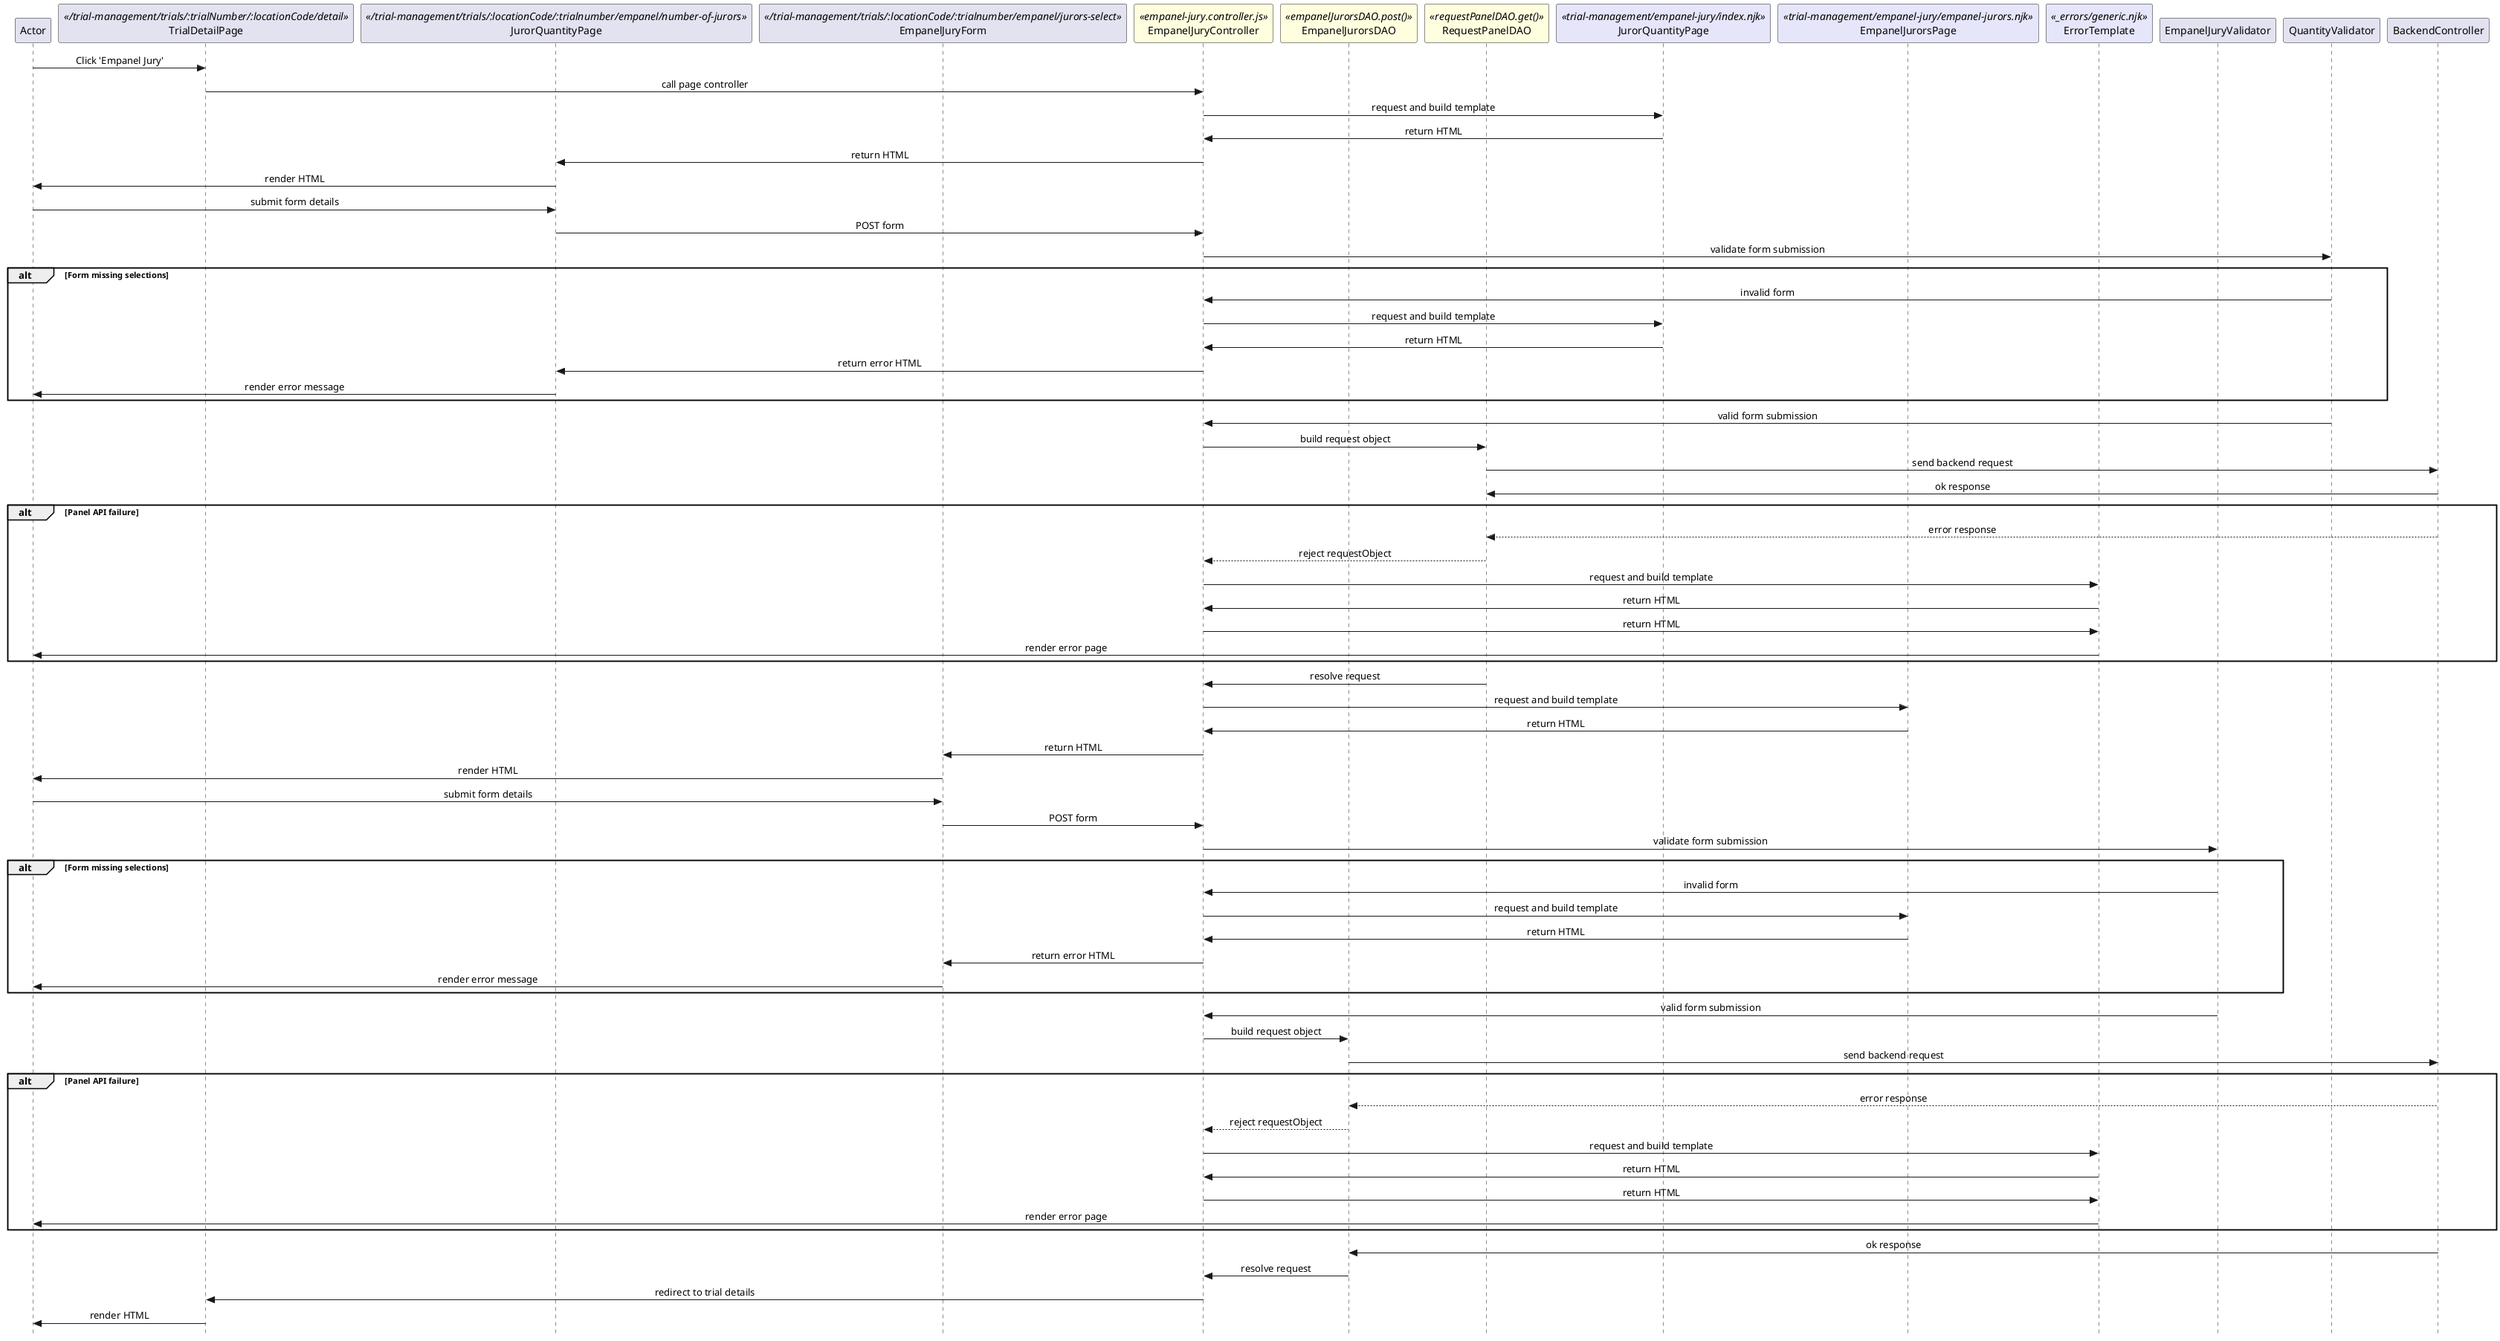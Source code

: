@startuml empanel-jury

skinparam Style strictuml 
skinparam SequenceMessageAlignment center

participant Actor

''' LOCAL ROUTING
participant TrialDetailPage as Trial <</trial-management/trials/:trialNumber/:locationCode/detail>>
participant JurorQuantityPage as Quantity <</trial-management/trials/:locationCode/:trialnumber/empanel/number-of-jurors>>
participant EmpanelJuryForm as Form <</trial-management/trials/:locationCode/:trialnumber/empanel/jurors-select>>

''' CONTROLLER AND REQUEST OBJECTS
participant EmpanelJuryController as Controller <<empanel-jury.controller.js>> #LightYellow
participant EmpanelJurorsDAO as DAO <<empanelJurorsDAO.post()>> #LightYellow
participant RequestPanelDAO as PanelDAO <<requestPanelDAO.get()>> #LightYellow

''' TEMPLATES
participant JurorQuantityPage as QuantityTemplate <<trial-management/empanel-jury/index.njk>> #lavender
participant EmpanelJurorsPage as EmpanelTemplate <<trial-management/empanel-jury/empanel-jurors.njk>> #lavender
participant ErrorTemplate as Error <<_errors/generic.njk>> #lavender

''' FILTERS AND VALIDATORS
participant EmpanelJuryValidator as Validator
participant QuantityValidator

''' BACKEND CONTROLLER
participant BackendController


Actor -> Trial : Click 'Empanel Jury'

Trial -> Controller : call page controller
Controller -> QuantityTemplate : request and build template
Controller <- QuantityTemplate : return HTML
Quantity <- Controller : return HTML
Actor <- Quantity : render HTML

Actor -> Quantity : submit form details
Quantity -> Controller : POST form
Controller -> QuantityValidator : validate form submission

alt Form missing selections
  Controller <- QuantityValidator : invalid form
  Controller -> QuantityTemplate : request and build template
  Controller <- QuantityTemplate : return HTML
  Quantity <- Controller : return error HTML
  Actor <- Quantity : render error message
end

Controller <- QuantityValidator : valid form submission

Controller -> PanelDAO : build request object
PanelDAO -> BackendController : send backend request
PanelDAO <- BackendController : ok response

alt Panel API failure
  PanelDAO <-- BackendController : error response
  Controller <-- PanelDAO : reject requestObject
  Controller -> Error : request and build template
  Controller <- Error : return HTML
  Error <- Controller : return HTML
  Actor <- Error : render error page
end

Controller <- PanelDAO : resolve request

Controller -> EmpanelTemplate : request and build template
Controller <- EmpanelTemplate : return HTML
Form <- Controller : return HTML
Actor <- Form : render HTML

Actor -> Form : submit form details
Form -> Controller : POST form
Controller -> Validator : validate form submission

alt Form missing selections
  Controller <- Validator : invalid form
  Controller -> EmpanelTemplate : request and build template
  Controller <- EmpanelTemplate : return HTML
  Form <- Controller : return error HTML
  Actor <- Form : render error message
end

Controller <- Validator : valid form submission

Controller -> DAO : build request object
DAO -> BackendController : send backend request

alt Panel API failure
  DAO <-- BackendController : error response
  Controller <-- DAO : reject requestObject
  Controller -> Error : request and build template
  Controller <- Error : return HTML
  Error <- Controller : return HTML
  Actor <- Error : render error page
end

DAO <- BackendController : ok response
Controller <- DAO : resolve request
Trial <- Controller : redirect to trial details

Actor <- Trial : render HTML
